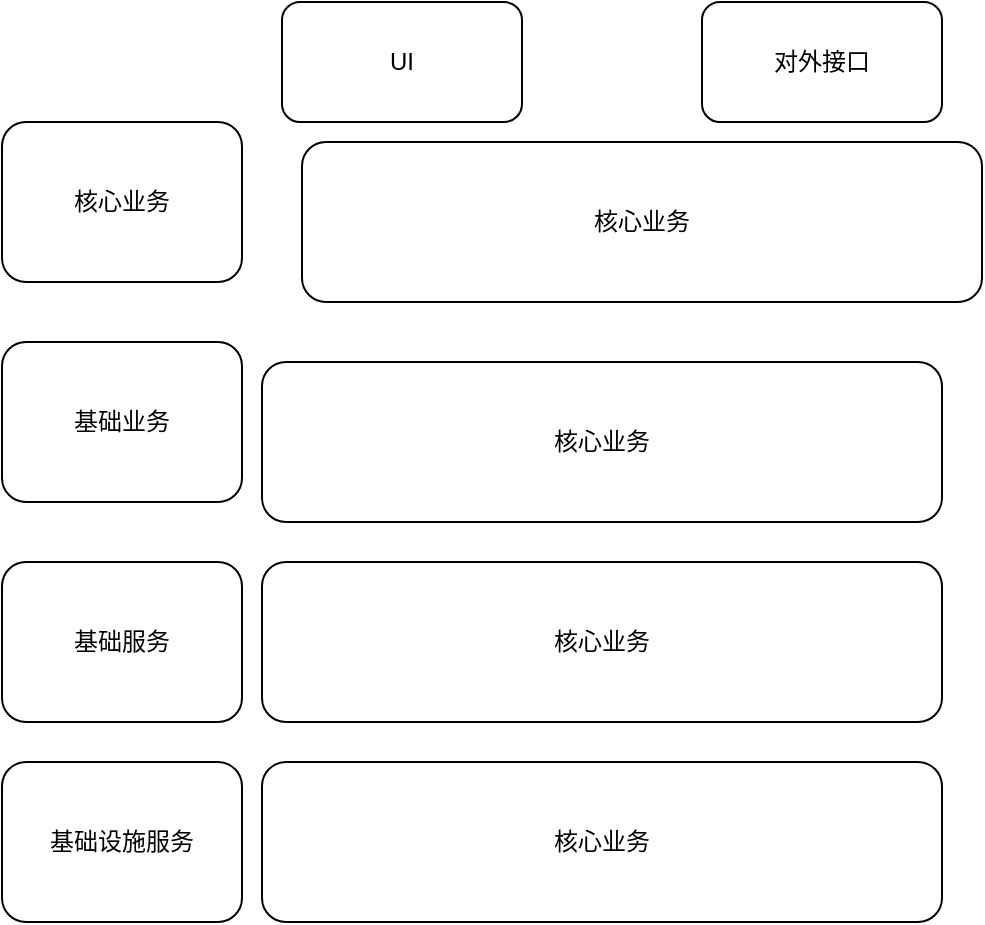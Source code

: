 <mxfile version="13.11.0" type="github">
  <diagram id="VaOqIwYDzZyav0qmfRHP" name="Page-1">
    <mxGraphModel dx="1422" dy="794" grid="1" gridSize="10" guides="1" tooltips="1" connect="1" arrows="1" fold="1" page="1" pageScale="1" pageWidth="827" pageHeight="1169" math="0" shadow="0">
      <root>
        <mxCell id="0" />
        <mxCell id="1" parent="0" />
        <mxCell id="C2blHhnBYsQ928-1BrAh-2" value="UI" style="rounded=1;whiteSpace=wrap;html=1;" parent="1" vertex="1">
          <mxGeometry x="210" y="30" width="120" height="60" as="geometry" />
        </mxCell>
        <mxCell id="C2blHhnBYsQ928-1BrAh-4" value="对外接口" style="rounded=1;whiteSpace=wrap;html=1;" parent="1" vertex="1">
          <mxGeometry x="420" y="30" width="120" height="60" as="geometry" />
        </mxCell>
        <mxCell id="C2blHhnBYsQ928-1BrAh-5" value="核心业务" style="rounded=1;whiteSpace=wrap;html=1;" parent="1" vertex="1">
          <mxGeometry x="70" y="90" width="120" height="80" as="geometry" />
        </mxCell>
        <mxCell id="C2blHhnBYsQ928-1BrAh-6" value="基础设施服务" style="rounded=1;whiteSpace=wrap;html=1;" parent="1" vertex="1">
          <mxGeometry x="70" y="410" width="120" height="80" as="geometry" />
        </mxCell>
        <mxCell id="C2blHhnBYsQ928-1BrAh-7" value="基础服务" style="rounded=1;whiteSpace=wrap;html=1;" parent="1" vertex="1">
          <mxGeometry x="70" y="310" width="120" height="80" as="geometry" />
        </mxCell>
        <mxCell id="C2blHhnBYsQ928-1BrAh-8" value="基础业务" style="rounded=1;whiteSpace=wrap;html=1;" parent="1" vertex="1">
          <mxGeometry x="70" y="200" width="120" height="80" as="geometry" />
        </mxCell>
        <mxCell id="x19COVBgYJmnFYbQwka--5" value="核心业务" style="rounded=1;whiteSpace=wrap;html=1;" vertex="1" parent="1">
          <mxGeometry x="220" y="100" width="340" height="80" as="geometry" />
        </mxCell>
        <mxCell id="x19COVBgYJmnFYbQwka--6" value="核心业务" style="rounded=1;whiteSpace=wrap;html=1;" vertex="1" parent="1">
          <mxGeometry x="200" y="410" width="340" height="80" as="geometry" />
        </mxCell>
        <mxCell id="x19COVBgYJmnFYbQwka--7" value="核心业务" style="rounded=1;whiteSpace=wrap;html=1;" vertex="1" parent="1">
          <mxGeometry x="200" y="310" width="340" height="80" as="geometry" />
        </mxCell>
        <mxCell id="x19COVBgYJmnFYbQwka--8" value="核心业务" style="rounded=1;whiteSpace=wrap;html=1;" vertex="1" parent="1">
          <mxGeometry x="200" y="210" width="340" height="80" as="geometry" />
        </mxCell>
      </root>
    </mxGraphModel>
  </diagram>
</mxfile>
